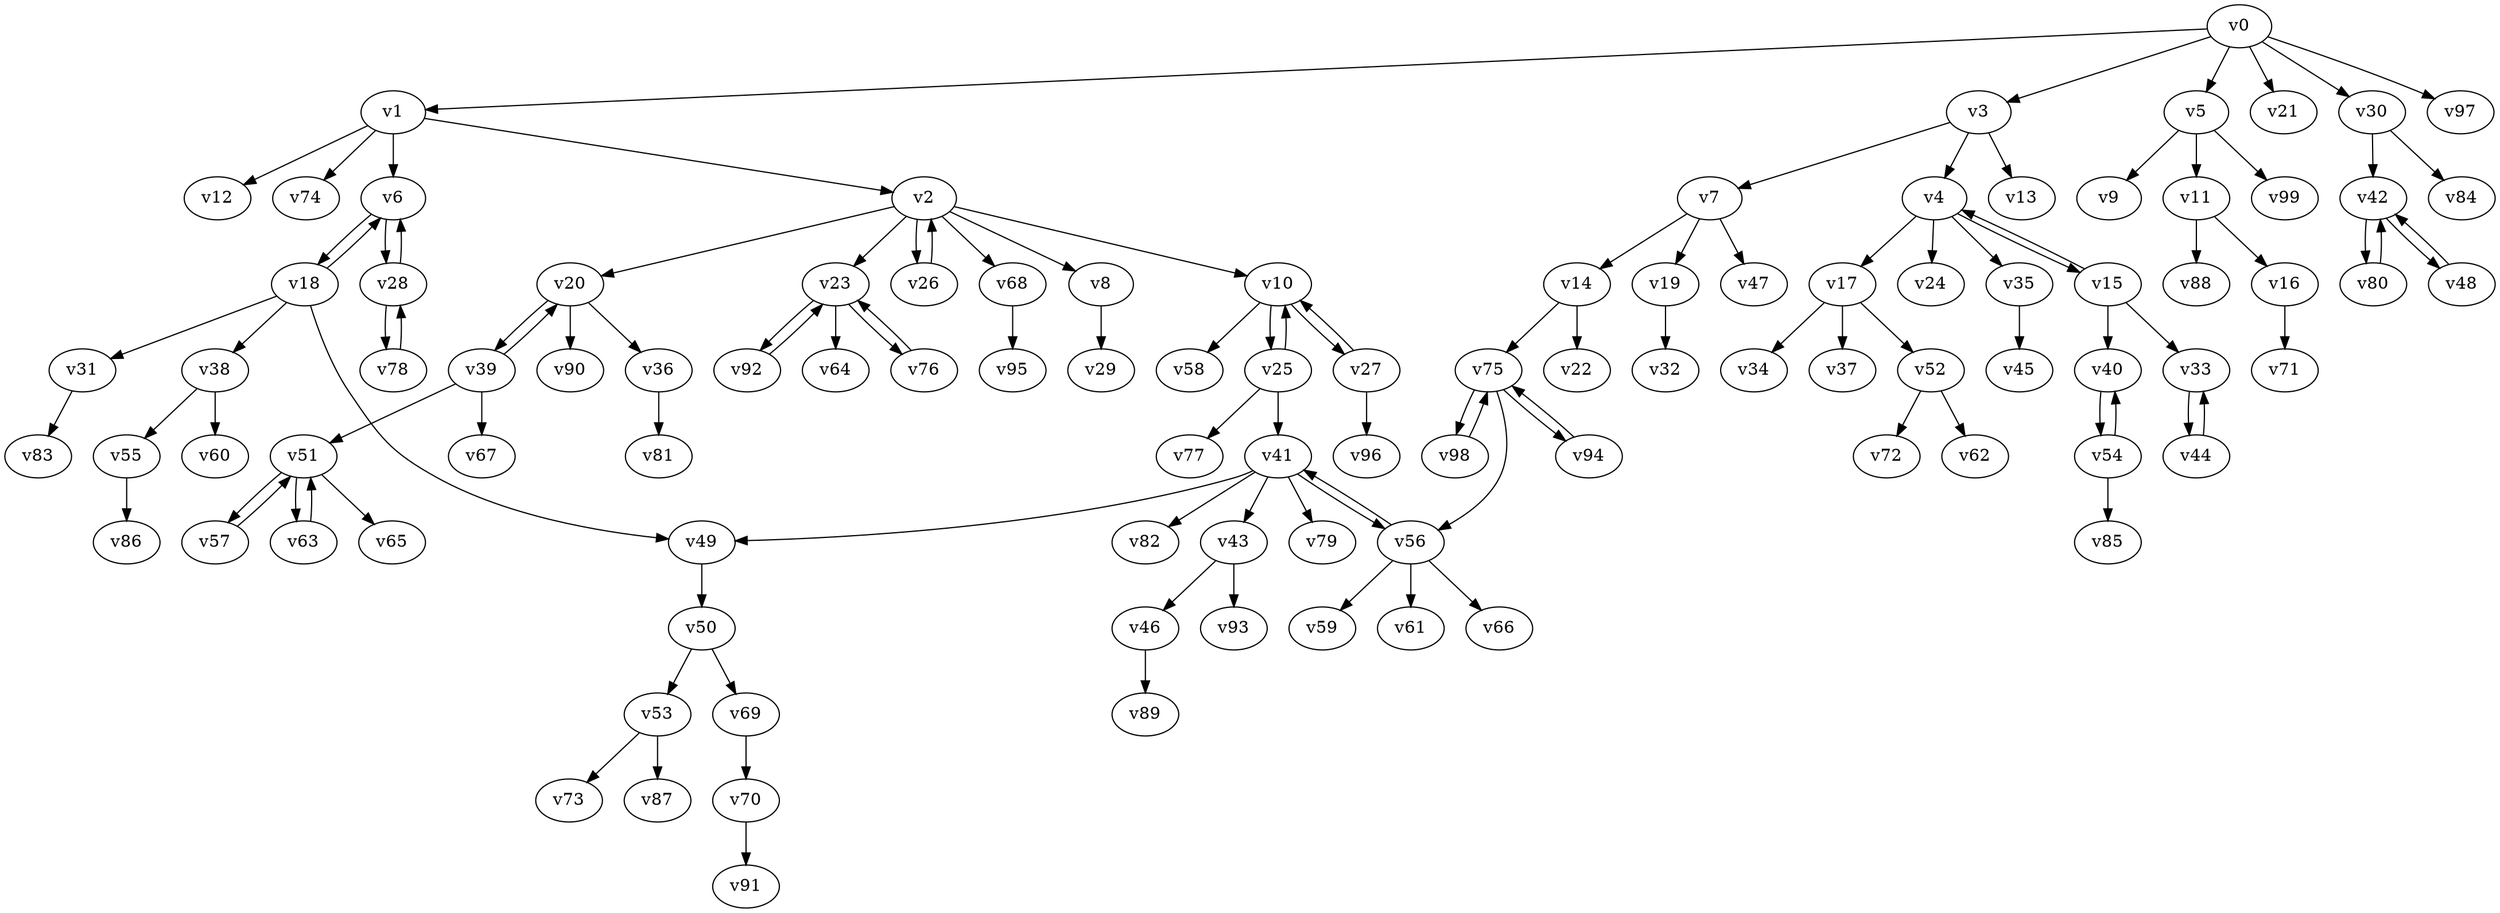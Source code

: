 digraph test147 {
    v0 [name="v0", player=0, weight=5];
    v1 [name="v1", player=1, weight=5];
    v2 [name="v2", player=0, weight=1];
    v3 [name="v3", player=1, weight=7];
    v4 [name="v4", player=0, weight=6];
    v5 [name="v5", player=1, weight=11];
    v6 [name="v6", player=0, weight=-1];
    v7 [name="v7", player=1, weight=7];
    v8 [name="v8", player=0, weight=11];
    v9 [name="v9", player=1, weight=0];
    v10 [name="v10", player=0, weight=10];
    v11 [name="v11", player=1, weight=7];
    v12 [name="v12", player=0, weight=13];
    v13 [name="v13", player=1, weight=9];
    v14 [name="v14", player=0, weight=17];
    v15 [name="v15", player=1, weight=4];
    v16 [name="v16", player=0, weight=3];
    v17 [name="v17", player=1, weight=11];
    v18 [name="v18", player=0, weight=-1];
    v19 [name="v19", player=1, weight=5];
    v20 [name="v20", player=0, weight=8];
    v21 [name="v21", player=1, weight=4];
    v22 [name="v22", player=0, weight=5];
    v23 [name="v23", player=1, weight=5];
    v24 [name="v24", player=0, weight=13];
    v25 [name="v25", player=1, weight=6];
    v26 [name="v26", player=0, weight=11];
    v27 [name="v27", player=1, weight=0];
    v28 [name="v28", player=0, weight=8];
    v29 [name="v29", player=1, weight=10];
    v30 [name="v30", player=0, weight=5];
    v31 [name="v31", player=1, weight=13];
    v32 [name="v32", player=0, weight=6];
    v33 [name="v33", player=1, weight=3];
    v34 [name="v34", player=0, weight=12];
    v35 [name="v35", player=1, weight=8];
    v36 [name="v36", player=0, weight=4];
    v37 [name="v37", player=1, weight=13];
    v38 [name="v38", player=0, weight=7];
    v39 [name="v39", player=1, weight=14];
    v40 [name="v40", player=0, weight=8];
    v41 [name="v41", player=1, weight=10];
    v42 [name="v42", player=0, weight=11];
    v43 [name="v43", player=1, weight=1];
    v44 [name="v44", player=0, weight=14];
    v45 [name="v45", player=1, weight=16];
    v46 [name="v46", player=0, weight=11];
    v47 [name="v47", player=1, weight=15];
    v48 [name="v48", player=0, weight=12];
    v49 [name="v49", player=1, weight=4];
    v50 [name="v50", player=0, weight=3];
    v51 [name="v51", player=1, weight=-3];
    v52 [name="v52", player=0, weight=4];
    v53 [name="v53", player=1, weight=14];
    v54 [name="v54", player=0, weight=15];
    v55 [name="v55", player=1, weight=3];
    v56 [name="v56", player=0, weight=1];
    v57 [name="v57", player=1, weight=8];
    v58 [name="v58", player=0, weight=0];
    v59 [name="v59", player=1, weight=3];
    v60 [name="v60", player=0, weight=2];
    v61 [name="v61", player=1, weight=-1];
    v62 [name="v62", player=0, weight=8];
    v63 [name="v63", player=1, weight=7];
    v64 [name="v64", player=0, weight=11];
    v65 [name="v65", player=1, weight=7];
    v66 [name="v66", player=0, weight=10];
    v67 [name="v67", player=1, weight=12];
    v68 [name="v68", player=0, weight=6];
    v69 [name="v69", player=1, weight=4];
    v70 [name="v70", player=0, weight=6];
    v71 [name="v71", player=1, weight=11];
    v72 [name="v72", player=0, weight=14];
    v73 [name="v73", player=1, weight=11];
    v74 [name="v74", player=0, weight=-3];
    v75 [name="v75", player=1, weight=3];
    v76 [name="v76", player=0, weight=6];
    v77 [name="v77", player=1, weight=7];
    v78 [name="v78", player=0, weight=11];
    v79 [name="v79", player=1, weight=10];
    v80 [name="v80", player=0, weight=-2];
    v81 [name="v81", player=1, weight=9];
    v82 [name="v82", player=0, weight=8];
    v83 [name="v83", player=1, weight=14];
    v84 [name="v84", player=0, weight=5];
    v85 [name="v85", player=1, weight=5];
    v86 [name="v86", player=0, weight=10];
    v87 [name="v87", player=1, weight=4];
    v88 [name="v88", player=0, weight=-2];
    v89 [name="v89", player=1, weight=11];
    v90 [name="v90", player=0, weight=3];
    v91 [name="v91", player=1, weight=1];
    v92 [name="v92", player=0, weight=13];
    v93 [name="v93", player=1, weight=12];
    v94 [name="v94", player=0, weight=7];
    v95 [name="v95", player=1, weight=7];
    v96 [name="v96", player=0, weight=16];
    v97 [name="v97", player=1, weight=3];
    v98 [name="v98", player=0, weight=6];
    v99 [name="v99", player=1, weight=10];
    v0 -> v1;
    v1 -> v2;
    v0 -> v3;
    v3 -> v4;
    v0 -> v5;
    v1 -> v6;
    v3 -> v7;
    v2 -> v8;
    v5 -> v9;
    v2 -> v10;
    v5 -> v11;
    v1 -> v12;
    v3 -> v13;
    v7 -> v14;
    v4 -> v15;
    v15 -> v4;
    v11 -> v16;
    v4 -> v17;
    v6 -> v18;
    v18 -> v6;
    v7 -> v19;
    v2 -> v20;
    v0 -> v21;
    v14 -> v22;
    v2 -> v23;
    v4 -> v24;
    v10 -> v25;
    v25 -> v10;
    v2 -> v26;
    v26 -> v2;
    v10 -> v27;
    v27 -> v10;
    v6 -> v28;
    v28 -> v6;
    v8 -> v29;
    v0 -> v30;
    v18 -> v31;
    v19 -> v32;
    v15 -> v33;
    v17 -> v34;
    v4 -> v35;
    v20 -> v36;
    v17 -> v37;
    v18 -> v38;
    v20 -> v39;
    v39 -> v20;
    v15 -> v40;
    v25 -> v41;
    v30 -> v42;
    v41 -> v43;
    v33 -> v44;
    v44 -> v33;
    v35 -> v45;
    v43 -> v46;
    v7 -> v47;
    v42 -> v48;
    v48 -> v42;
    v18 -> v49;
    v49 -> v50;
    v39 -> v51;
    v17 -> v52;
    v50 -> v53;
    v40 -> v54;
    v54 -> v40;
    v38 -> v55;
    v41 -> v56;
    v56 -> v41;
    v51 -> v57;
    v57 -> v51;
    v10 -> v58;
    v56 -> v59;
    v38 -> v60;
    v56 -> v61;
    v52 -> v62;
    v51 -> v63;
    v63 -> v51;
    v23 -> v64;
    v51 -> v65;
    v56 -> v66;
    v39 -> v67;
    v2 -> v68;
    v50 -> v69;
    v69 -> v70;
    v16 -> v71;
    v52 -> v72;
    v53 -> v73;
    v1 -> v74;
    v14 -> v75;
    v23 -> v76;
    v76 -> v23;
    v25 -> v77;
    v28 -> v78;
    v78 -> v28;
    v41 -> v79;
    v42 -> v80;
    v80 -> v42;
    v36 -> v81;
    v41 -> v82;
    v31 -> v83;
    v30 -> v84;
    v54 -> v85;
    v55 -> v86;
    v53 -> v87;
    v11 -> v88;
    v46 -> v89;
    v20 -> v90;
    v70 -> v91;
    v23 -> v92;
    v92 -> v23;
    v43 -> v93;
    v75 -> v94;
    v94 -> v75;
    v68 -> v95;
    v27 -> v96;
    v0 -> v97;
    v75 -> v98;
    v98 -> v75;
    v5 -> v99;
    v41 -> v49;
    v75 -> v56;
}
